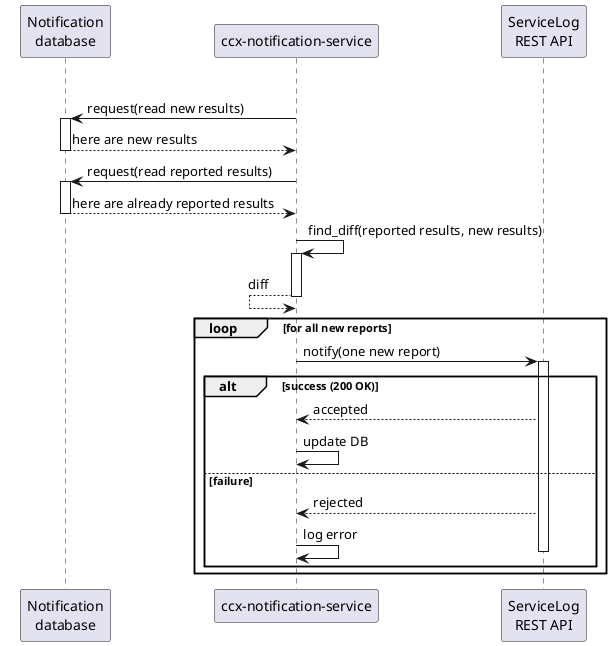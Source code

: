 @startuml
participant "Notification\ndatabase"
participant "ccx-notification-service"
participant "ServiceLog\nREST API"

loop
"ccx-notification-service" -> "Notification\ndatabase" : request(read new results)
activate "Notification\ndatabase"
"ccx-notification-service" <-- "Notification\ndatabase": here are new results
deactivate "Notification\ndatabase"
"ccx-notification-service" -> "Notification\ndatabase" : request(read reported results)
activate "Notification\ndatabase"
"ccx-notification-service" <-- "Notification\ndatabase": here are already reported results
deactivate "Notification\ndatabase"
"ccx-notification-service" -> "ccx-notification-service" : find_diff(reported results, new results)
activate "ccx-notification-service"
"ccx-notification-service" <-- "ccx-notification-service": diff
deactivate "ccx-notification-service"
loop for all new reports
"ccx-notification-service" -> "ServiceLog\nREST API" : notify(one new report)
activate "ServiceLog\nREST API"
alt success (200 OK)
"ccx-notification-service" <-- "ServiceLog\nREST API": accepted
"ccx-notification-service" -> "ccx-notification-service": update DB
else failure
"ccx-notification-service" <-- "ServiceLog\nREST API": rejected
"ccx-notification-service" -> "ccx-notification-service": log error
deactivate "ServiceLog\nREST API"
end
end
@enduml
